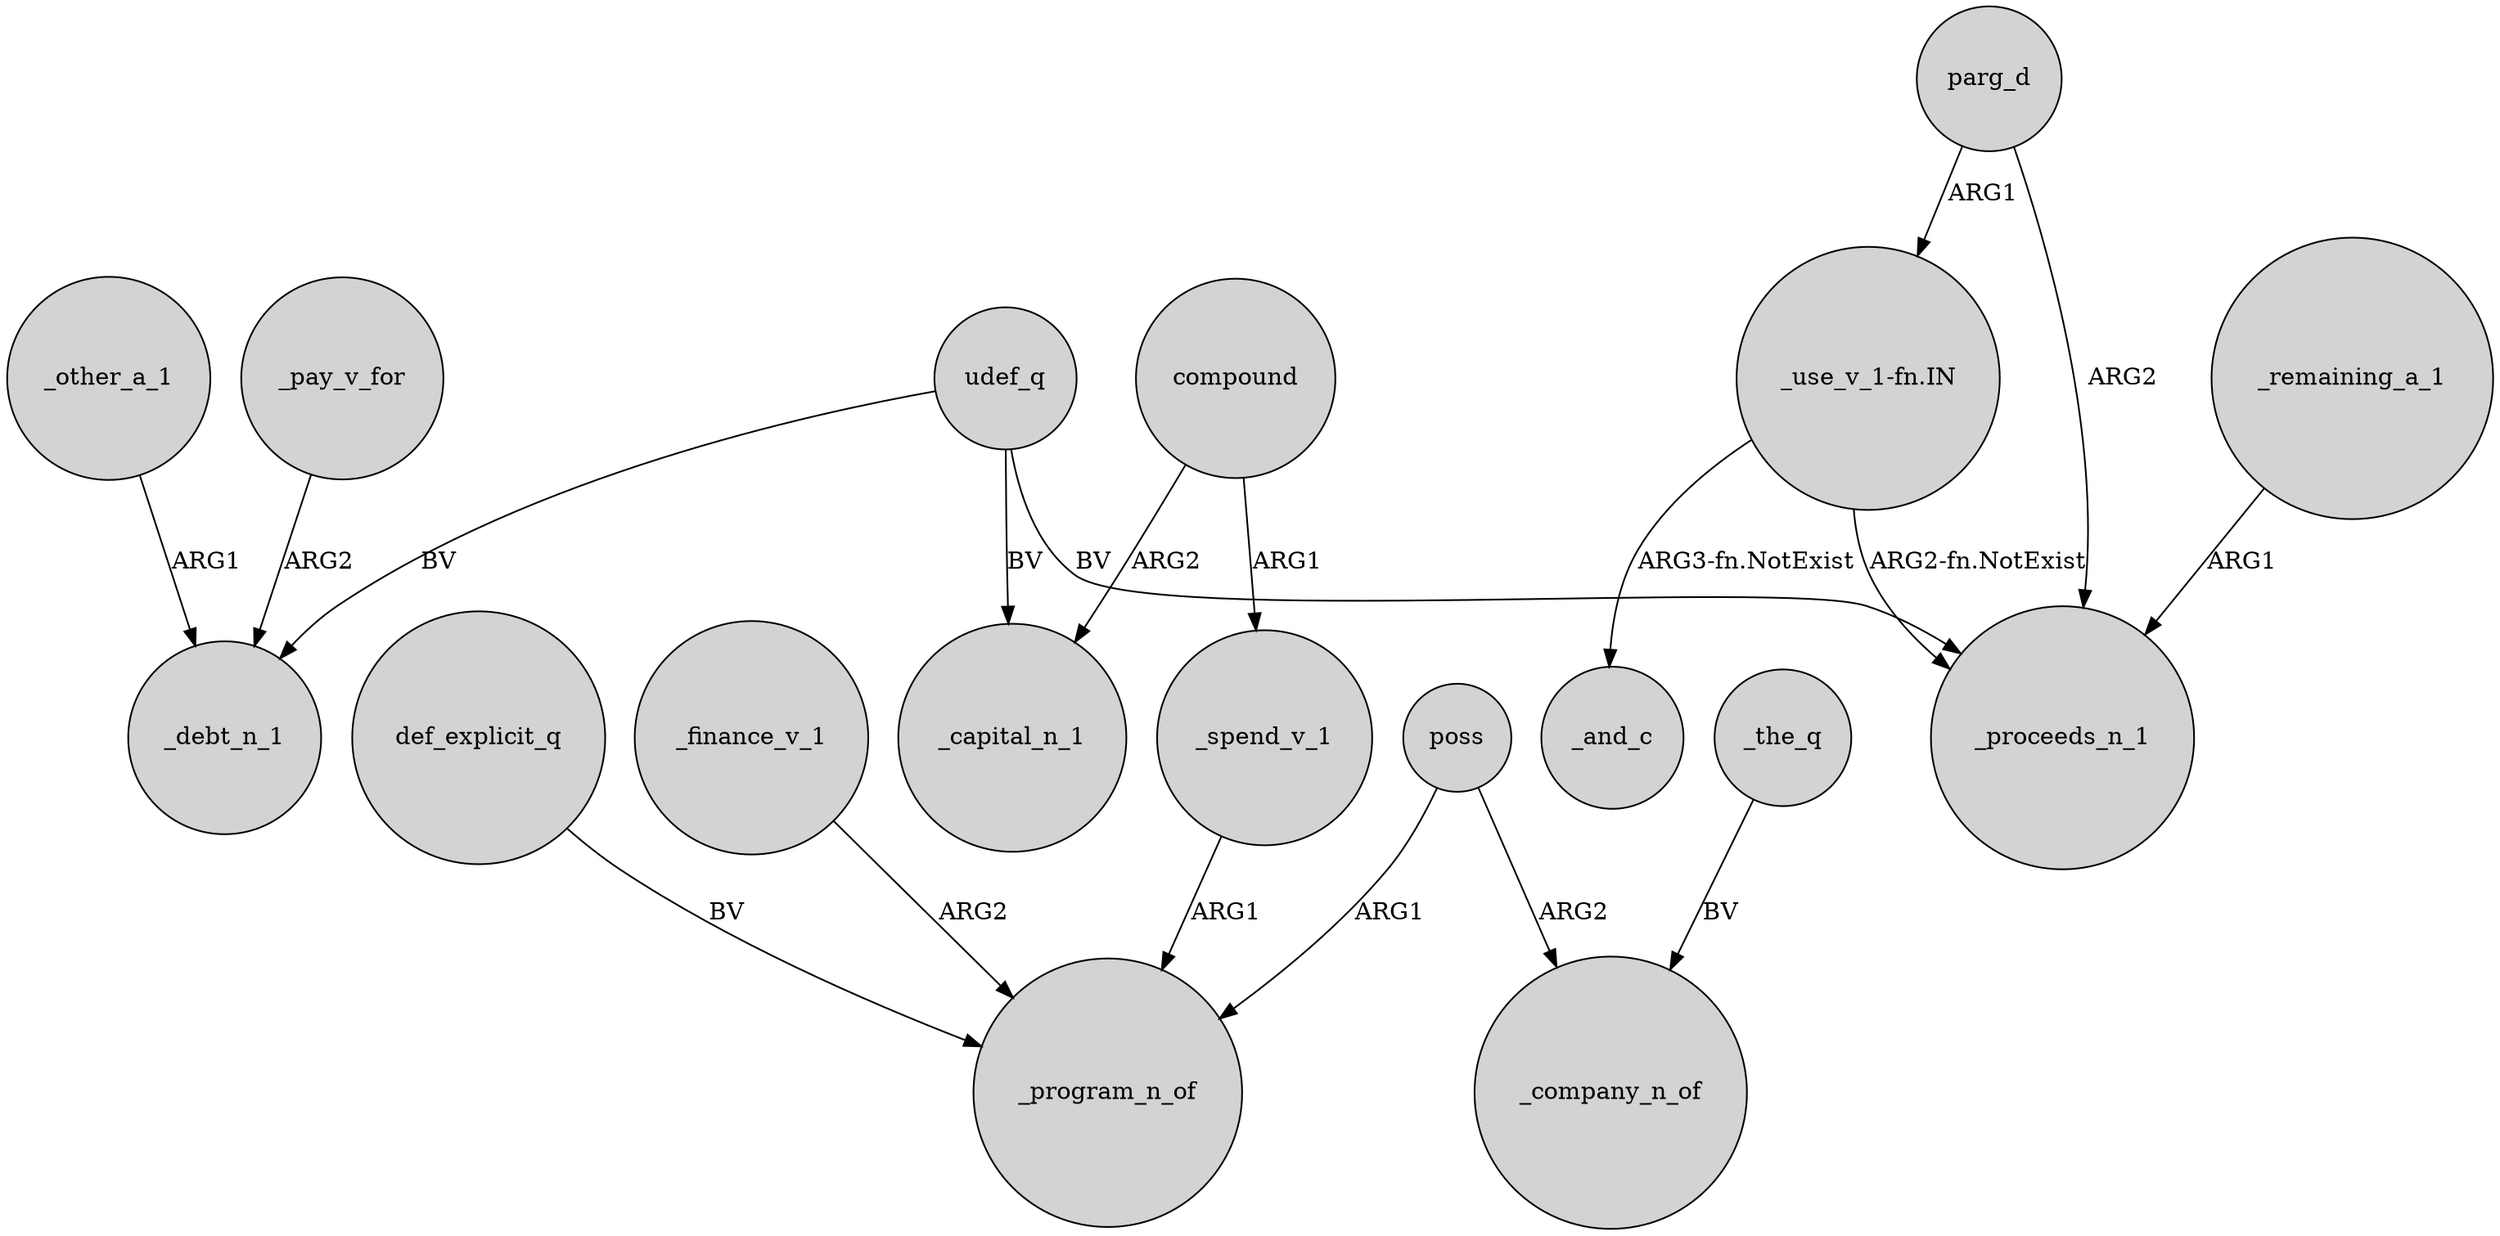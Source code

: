 digraph {
	node [shape=circle style=filled]
	_other_a_1 -> _debt_n_1 [label=ARG1]
	_pay_v_for -> _debt_n_1 [label=ARG2]
	def_explicit_q -> _program_n_of [label=BV]
	"_use_v_1-fn.IN" -> _and_c [label="ARG3-fn.NotExist"]
	_finance_v_1 -> _program_n_of [label=ARG2]
	parg_d -> "_use_v_1-fn.IN" [label=ARG1]
	poss -> _company_n_of [label=ARG2]
	poss -> _program_n_of [label=ARG1]
	compound -> _capital_n_1 [label=ARG2]
	_spend_v_1 -> _program_n_of [label=ARG1]
	_remaining_a_1 -> _proceeds_n_1 [label=ARG1]
	parg_d -> _proceeds_n_1 [label=ARG2]
	udef_q -> _debt_n_1 [label=BV]
	"_use_v_1-fn.IN" -> _proceeds_n_1 [label="ARG2-fn.NotExist"]
	_the_q -> _company_n_of [label=BV]
	compound -> _spend_v_1 [label=ARG1]
	udef_q -> _capital_n_1 [label=BV]
	udef_q -> _proceeds_n_1 [label=BV]
}
